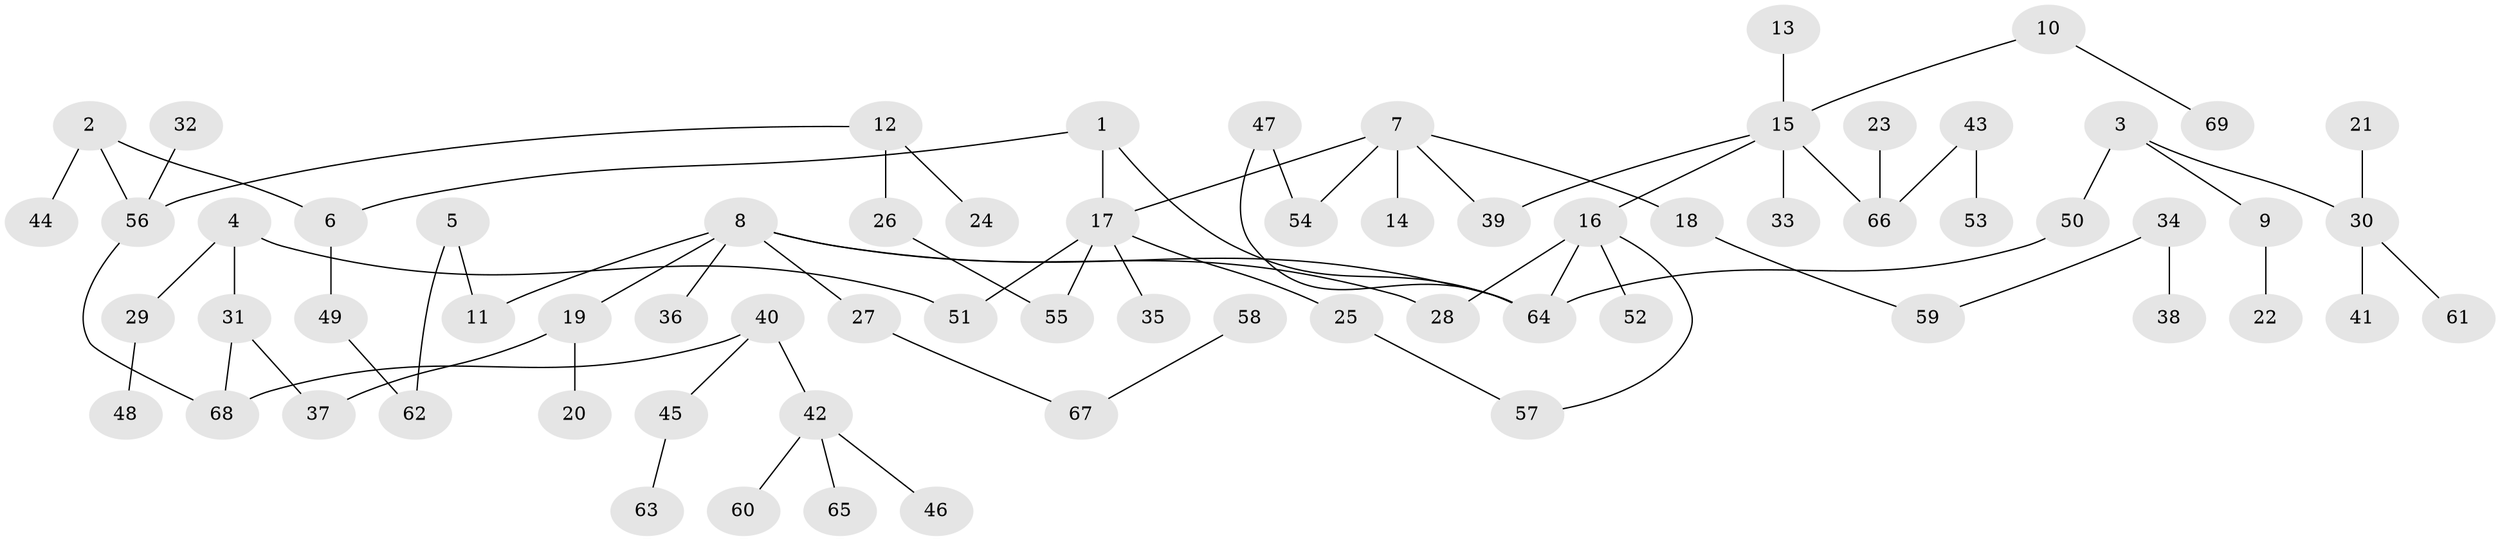 // original degree distribution, {3: 0.15942028985507245, 7: 0.014492753623188406, 6: 0.021739130434782608, 4: 0.07246376811594203, 5: 0.028985507246376812, 1: 0.4492753623188406, 2: 0.2536231884057971}
// Generated by graph-tools (version 1.1) at 2025/36/03/04/25 23:36:10]
// undirected, 69 vertices, 76 edges
graph export_dot {
  node [color=gray90,style=filled];
  1;
  2;
  3;
  4;
  5;
  6;
  7;
  8;
  9;
  10;
  11;
  12;
  13;
  14;
  15;
  16;
  17;
  18;
  19;
  20;
  21;
  22;
  23;
  24;
  25;
  26;
  27;
  28;
  29;
  30;
  31;
  32;
  33;
  34;
  35;
  36;
  37;
  38;
  39;
  40;
  41;
  42;
  43;
  44;
  45;
  46;
  47;
  48;
  49;
  50;
  51;
  52;
  53;
  54;
  55;
  56;
  57;
  58;
  59;
  60;
  61;
  62;
  63;
  64;
  65;
  66;
  67;
  68;
  69;
  1 -- 6 [weight=1.0];
  1 -- 17 [weight=1.0];
  1 -- 64 [weight=1.0];
  2 -- 6 [weight=1.0];
  2 -- 44 [weight=1.0];
  2 -- 56 [weight=1.0];
  3 -- 9 [weight=1.0];
  3 -- 30 [weight=1.0];
  3 -- 50 [weight=1.0];
  4 -- 29 [weight=1.0];
  4 -- 31 [weight=1.0];
  4 -- 51 [weight=1.0];
  5 -- 11 [weight=1.0];
  5 -- 62 [weight=1.0];
  6 -- 49 [weight=1.0];
  7 -- 14 [weight=1.0];
  7 -- 17 [weight=1.0];
  7 -- 18 [weight=1.0];
  7 -- 39 [weight=1.0];
  7 -- 54 [weight=1.0];
  8 -- 11 [weight=1.0];
  8 -- 19 [weight=1.0];
  8 -- 27 [weight=1.0];
  8 -- 28 [weight=1.0];
  8 -- 36 [weight=1.0];
  8 -- 64 [weight=1.0];
  9 -- 22 [weight=1.0];
  10 -- 15 [weight=1.0];
  10 -- 69 [weight=1.0];
  12 -- 24 [weight=1.0];
  12 -- 26 [weight=1.0];
  12 -- 56 [weight=1.0];
  13 -- 15 [weight=1.0];
  15 -- 16 [weight=1.0];
  15 -- 33 [weight=1.0];
  15 -- 39 [weight=1.0];
  15 -- 66 [weight=1.0];
  16 -- 28 [weight=1.0];
  16 -- 52 [weight=1.0];
  16 -- 57 [weight=1.0];
  16 -- 64 [weight=1.0];
  17 -- 25 [weight=1.0];
  17 -- 35 [weight=1.0];
  17 -- 51 [weight=1.0];
  17 -- 55 [weight=1.0];
  18 -- 59 [weight=1.0];
  19 -- 20 [weight=1.0];
  19 -- 37 [weight=1.0];
  21 -- 30 [weight=1.0];
  23 -- 66 [weight=1.0];
  25 -- 57 [weight=1.0];
  26 -- 55 [weight=1.0];
  27 -- 67 [weight=1.0];
  29 -- 48 [weight=1.0];
  30 -- 41 [weight=1.0];
  30 -- 61 [weight=1.0];
  31 -- 37 [weight=1.0];
  31 -- 68 [weight=1.0];
  32 -- 56 [weight=1.0];
  34 -- 38 [weight=1.0];
  34 -- 59 [weight=1.0];
  40 -- 42 [weight=1.0];
  40 -- 45 [weight=1.0];
  40 -- 68 [weight=1.0];
  42 -- 46 [weight=1.0];
  42 -- 60 [weight=1.0];
  42 -- 65 [weight=1.0];
  43 -- 53 [weight=1.0];
  43 -- 66 [weight=1.0];
  45 -- 63 [weight=1.0];
  47 -- 54 [weight=1.0];
  47 -- 64 [weight=1.0];
  49 -- 62 [weight=1.0];
  50 -- 64 [weight=1.0];
  56 -- 68 [weight=1.0];
  58 -- 67 [weight=1.0];
}
